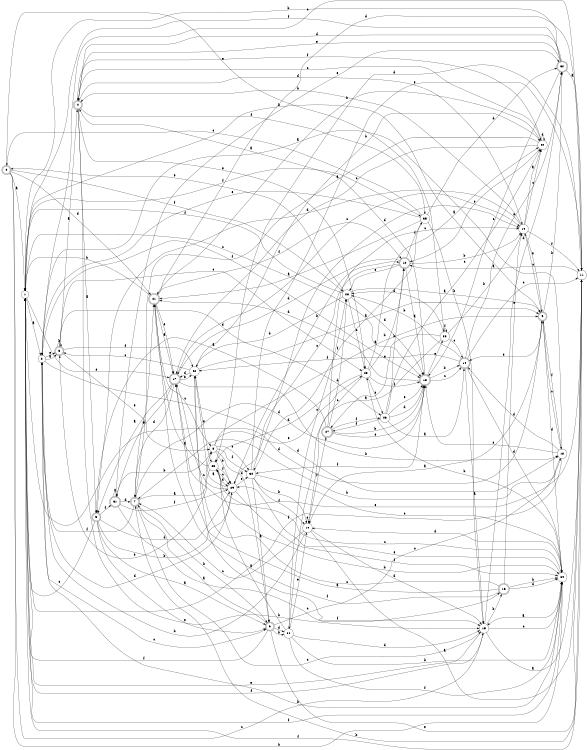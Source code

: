 digraph n29_8 {
__start0 [label="" shape="none"];

rankdir=LR;
size="8,5";

s0 [style="rounded,filled", color="black", fillcolor="white" shape="doublecircle", label="0"];
s1 [style="filled", color="black", fillcolor="white" shape="circle", label="1"];
s2 [style="filled", color="black", fillcolor="white" shape="circle", label="2"];
s3 [style="rounded,filled", color="black", fillcolor="white" shape="doublecircle", label="3"];
s4 [style="rounded,filled", color="black", fillcolor="white" shape="doublecircle", label="4"];
s5 [style="rounded,filled", color="black", fillcolor="white" shape="doublecircle", label="5"];
s6 [style="rounded,filled", color="black", fillcolor="white" shape="doublecircle", label="6"];
s7 [style="rounded,filled", color="black", fillcolor="white" shape="doublecircle", label="7"];
s8 [style="filled", color="black", fillcolor="white" shape="circle", label="8"];
s9 [style="rounded,filled", color="black", fillcolor="white" shape="doublecircle", label="9"];
s10 [style="filled", color="black", fillcolor="white" shape="circle", label="10"];
s11 [style="filled", color="black", fillcolor="white" shape="circle", label="11"];
s12 [style="rounded,filled", color="black", fillcolor="white" shape="doublecircle", label="12"];
s13 [style="rounded,filled", color="black", fillcolor="white" shape="doublecircle", label="13"];
s14 [style="rounded,filled", color="black", fillcolor="white" shape="doublecircle", label="14"];
s15 [style="filled", color="black", fillcolor="white" shape="circle", label="15"];
s16 [style="rounded,filled", color="black", fillcolor="white" shape="doublecircle", label="16"];
s17 [style="rounded,filled", color="black", fillcolor="white" shape="doublecircle", label="17"];
s18 [style="filled", color="black", fillcolor="white" shape="circle", label="18"];
s19 [style="filled", color="black", fillcolor="white" shape="circle", label="19"];
s20 [style="filled", color="black", fillcolor="white" shape="circle", label="20"];
s21 [style="rounded,filled", color="black", fillcolor="white" shape="doublecircle", label="21"];
s22 [style="filled", color="black", fillcolor="white" shape="circle", label="22"];
s23 [style="filled", color="black", fillcolor="white" shape="circle", label="23"];
s24 [style="filled", color="black", fillcolor="white" shape="circle", label="24"];
s25 [style="filled", color="black", fillcolor="white" shape="circle", label="25"];
s26 [style="filled", color="black", fillcolor="white" shape="circle", label="26"];
s27 [style="rounded,filled", color="black", fillcolor="white" shape="doublecircle", label="27"];
s28 [style="filled", color="black", fillcolor="white" shape="circle", label="28"];
s29 [style="filled", color="black", fillcolor="white" shape="circle", label="29"];
s30 [style="filled", color="black", fillcolor="white" shape="circle", label="30"];
s31 [style="rounded,filled", color="black", fillcolor="white" shape="doublecircle", label="31"];
s32 [style="rounded,filled", color="black", fillcolor="white" shape="doublecircle", label="32"];
s33 [style="filled", color="black", fillcolor="white" shape="circle", label="33"];
s34 [style="filled", color="black", fillcolor="white" shape="circle", label="34"];
s35 [style="filled", color="black", fillcolor="white" shape="circle", label="35"];
s0 -> s1 [label="a"];
s0 -> s24 [label="b"];
s0 -> s15 [label="c"];
s0 -> s21 [label="d"];
s0 -> s33 [label="e"];
s0 -> s28 [label="f"];
s1 -> s2 [label="a"];
s1 -> s9 [label="b"];
s1 -> s13 [label="c"];
s1 -> s9 [label="d"];
s1 -> s17 [label="e"];
s1 -> s35 [label="f"];
s2 -> s3 [label="a"];
s2 -> s24 [label="b"];
s2 -> s6 [label="c"];
s2 -> s18 [label="d"];
s2 -> s3 [label="e"];
s2 -> s13 [label="f"];
s3 -> s4 [label="a"];
s3 -> s3 [label="b"];
s3 -> s25 [label="c"];
s3 -> s26 [label="d"];
s3 -> s8 [label="e"];
s3 -> s22 [label="f"];
s4 -> s5 [label="a"];
s4 -> s15 [label="b"];
s4 -> s20 [label="c"];
s4 -> s19 [label="d"];
s4 -> s25 [label="e"];
s4 -> s35 [label="f"];
s5 -> s6 [label="a"];
s5 -> s29 [label="b"];
s5 -> s1 [label="c"];
s5 -> s29 [label="d"];
s5 -> s6 [label="e"];
s5 -> s31 [label="f"];
s6 -> s7 [label="a"];
s6 -> s34 [label="b"];
s6 -> s18 [label="c"];
s6 -> s34 [label="d"];
s6 -> s11 [label="e"];
s6 -> s1 [label="f"];
s7 -> s8 [label="a"];
s7 -> s6 [label="b"];
s7 -> s15 [label="c"];
s7 -> s13 [label="d"];
s7 -> s21 [label="e"];
s7 -> s2 [label="f"];
s8 -> s9 [label="a"];
s8 -> s29 [label="b"];
s8 -> s30 [label="c"];
s8 -> s6 [label="d"];
s8 -> s25 [label="e"];
s8 -> s30 [label="f"];
s9 -> s10 [label="a"];
s9 -> s32 [label="b"];
s9 -> s19 [label="c"];
s9 -> s24 [label="d"];
s9 -> s14 [label="e"];
s9 -> s18 [label="f"];
s10 -> s11 [label="a"];
s10 -> s2 [label="b"];
s10 -> s7 [label="c"];
s10 -> s15 [label="d"];
s10 -> s10 [label="e"];
s10 -> s27 [label="f"];
s11 -> s12 [label="a"];
s11 -> s7 [label="b"];
s11 -> s2 [label="c"];
s11 -> s23 [label="d"];
s11 -> s17 [label="e"];
s11 -> s1 [label="f"];
s12 -> s13 [label="a"];
s12 -> s19 [label="b"];
s12 -> s29 [label="c"];
s12 -> s17 [label="d"];
s12 -> s28 [label="e"];
s12 -> s35 [label="f"];
s13 -> s4 [label="a"];
s13 -> s14 [label="b"];
s13 -> s14 [label="c"];
s13 -> s21 [label="d"];
s13 -> s33 [label="e"];
s13 -> s30 [label="f"];
s14 -> s15 [label="a"];
s14 -> s28 [label="b"];
s14 -> s11 [label="c"];
s14 -> s24 [label="d"];
s14 -> s32 [label="e"];
s14 -> s22 [label="f"];
s15 -> s11 [label="a"];
s15 -> s16 [label="b"];
s15 -> s24 [label="c"];
s15 -> s32 [label="d"];
s15 -> s1 [label="e"];
s15 -> s1 [label="f"];
s16 -> s17 [label="a"];
s16 -> s24 [label="b"];
s16 -> s22 [label="c"];
s16 -> s24 [label="d"];
s16 -> s19 [label="e"];
s16 -> s21 [label="f"];
s17 -> s5 [label="a"];
s17 -> s18 [label="b"];
s17 -> s19 [label="c"];
s17 -> s7 [label="d"];
s17 -> s22 [label="e"];
s17 -> s31 [label="f"];
s18 -> s2 [label="a"];
s18 -> s7 [label="b"];
s18 -> s9 [label="c"];
s18 -> s14 [label="d"];
s18 -> s13 [label="e"];
s18 -> s1 [label="f"];
s19 -> s20 [label="a"];
s19 -> s4 [label="b"];
s19 -> s20 [label="c"];
s19 -> s5 [label="d"];
s19 -> s9 [label="e"];
s19 -> s11 [label="f"];
s20 -> s7 [label="a"];
s20 -> s21 [label="b"];
s20 -> s17 [label="c"];
s20 -> s20 [label="d"];
s20 -> s12 [label="e"];
s20 -> s4 [label="f"];
s21 -> s17 [label="a"];
s21 -> s1 [label="b"];
s21 -> s8 [label="c"];
s21 -> s11 [label="d"];
s21 -> s17 [label="e"];
s21 -> s12 [label="f"];
s22 -> s9 [label="a"];
s22 -> s20 [label="b"];
s22 -> s3 [label="c"];
s22 -> s17 [label="d"];
s22 -> s23 [label="e"];
s22 -> s15 [label="f"];
s23 -> s21 [label="a"];
s23 -> s24 [label="b"];
s23 -> s29 [label="c"];
s23 -> s29 [label="d"];
s23 -> s3 [label="e"];
s23 -> s29 [label="f"];
s24 -> s15 [label="a"];
s24 -> s25 [label="b"];
s24 -> s23 [label="c"];
s24 -> s10 [label="d"];
s24 -> s29 [label="e"];
s24 -> s1 [label="f"];
s25 -> s20 [label="a"];
s25 -> s12 [label="b"];
s25 -> s10 [label="c"];
s25 -> s23 [label="d"];
s25 -> s26 [label="e"];
s25 -> s13 [label="f"];
s26 -> s14 [label="a"];
s26 -> s12 [label="b"];
s26 -> s20 [label="c"];
s26 -> s13 [label="d"];
s26 -> s13 [label="e"];
s26 -> s27 [label="f"];
s27 -> s5 [label="a"];
s27 -> s13 [label="b"];
s27 -> s19 [label="c"];
s27 -> s28 [label="d"];
s27 -> s13 [label="e"];
s27 -> s26 [label="f"];
s28 -> s9 [label="a"];
s28 -> s22 [label="b"];
s28 -> s25 [label="c"];
s28 -> s13 [label="d"];
s28 -> s0 [label="e"];
s28 -> s1 [label="f"];
s29 -> s22 [label="a"];
s29 -> s12 [label="b"];
s29 -> s17 [label="c"];
s29 -> s2 [label="d"];
s29 -> s30 [label="e"];
s29 -> s24 [label="f"];
s30 -> s6 [label="a"];
s30 -> s10 [label="b"];
s30 -> s24 [label="c"];
s30 -> s19 [label="d"];
s30 -> s11 [label="e"];
s30 -> s10 [label="f"];
s31 -> s31 [label="a"];
s31 -> s8 [label="b"];
s31 -> s16 [label="c"];
s31 -> s7 [label="d"];
s31 -> s32 [label="e"];
s31 -> s29 [label="f"];
s32 -> s11 [label="a"];
s32 -> s1 [label="b"];
s32 -> s13 [label="c"];
s32 -> s4 [label="d"];
s32 -> s4 [label="e"];
s32 -> s1 [label="f"];
s33 -> s34 [label="a"];
s33 -> s19 [label="b"];
s33 -> s14 [label="c"];
s33 -> s28 [label="d"];
s33 -> s27 [label="e"];
s33 -> s33 [label="f"];
s34 -> s23 [label="a"];
s34 -> s24 [label="b"];
s34 -> s28 [label="c"];
s34 -> s15 [label="d"];
s34 -> s10 [label="e"];
s34 -> s24 [label="f"];
s35 -> s21 [label="a"];
s35 -> s15 [label="b"];
s35 -> s0 [label="c"];
s35 -> s32 [label="d"];
s35 -> s2 [label="e"];
s35 -> s30 [label="f"];

}